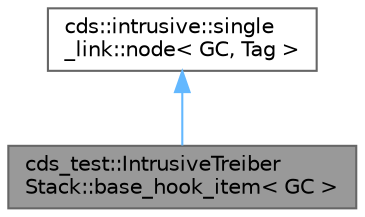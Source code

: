 digraph "cds_test::IntrusiveTreiberStack::base_hook_item&lt; GC &gt;"
{
 // LATEX_PDF_SIZE
  bgcolor="transparent";
  edge [fontname=Helvetica,fontsize=10,labelfontname=Helvetica,labelfontsize=10];
  node [fontname=Helvetica,fontsize=10,shape=box,height=0.2,width=0.4];
  Node1 [id="Node000001",label="cds_test::IntrusiveTreiber\lStack::base_hook_item\< GC \>",height=0.2,width=0.4,color="gray40", fillcolor="grey60", style="filled", fontcolor="black",tooltip=" "];
  Node2 -> Node1 [id="edge1_Node000001_Node000002",dir="back",color="steelblue1",style="solid",tooltip=" "];
  Node2 [id="Node000002",label="cds::intrusive::single\l_link::node\< GC, Tag \>",height=0.2,width=0.4,color="gray40", fillcolor="white", style="filled",URL="$structcds_1_1intrusive_1_1single__link_1_1node.html",tooltip="Container's node"];
}
